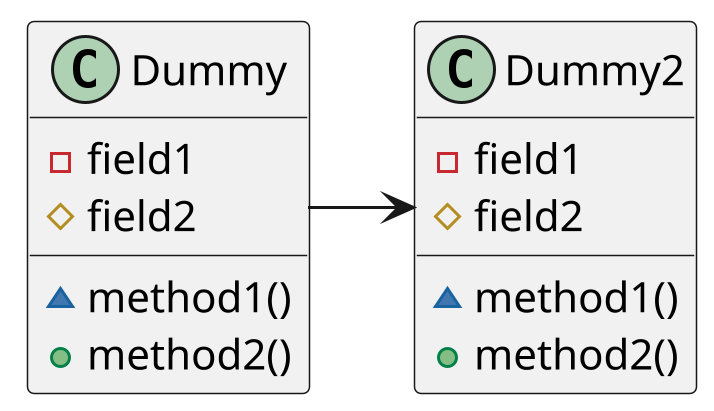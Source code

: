 @startuml
 
scale 3
 
skinparam ClassAttributeFontSize ()
class Dummy {
    -field1
    #field2
    ~method1()
    +method2()
}

class Dummy2 {
    -field1
    #field2
    ~method1()
    +method2()
}

Dummy->Dummy2

@enduml